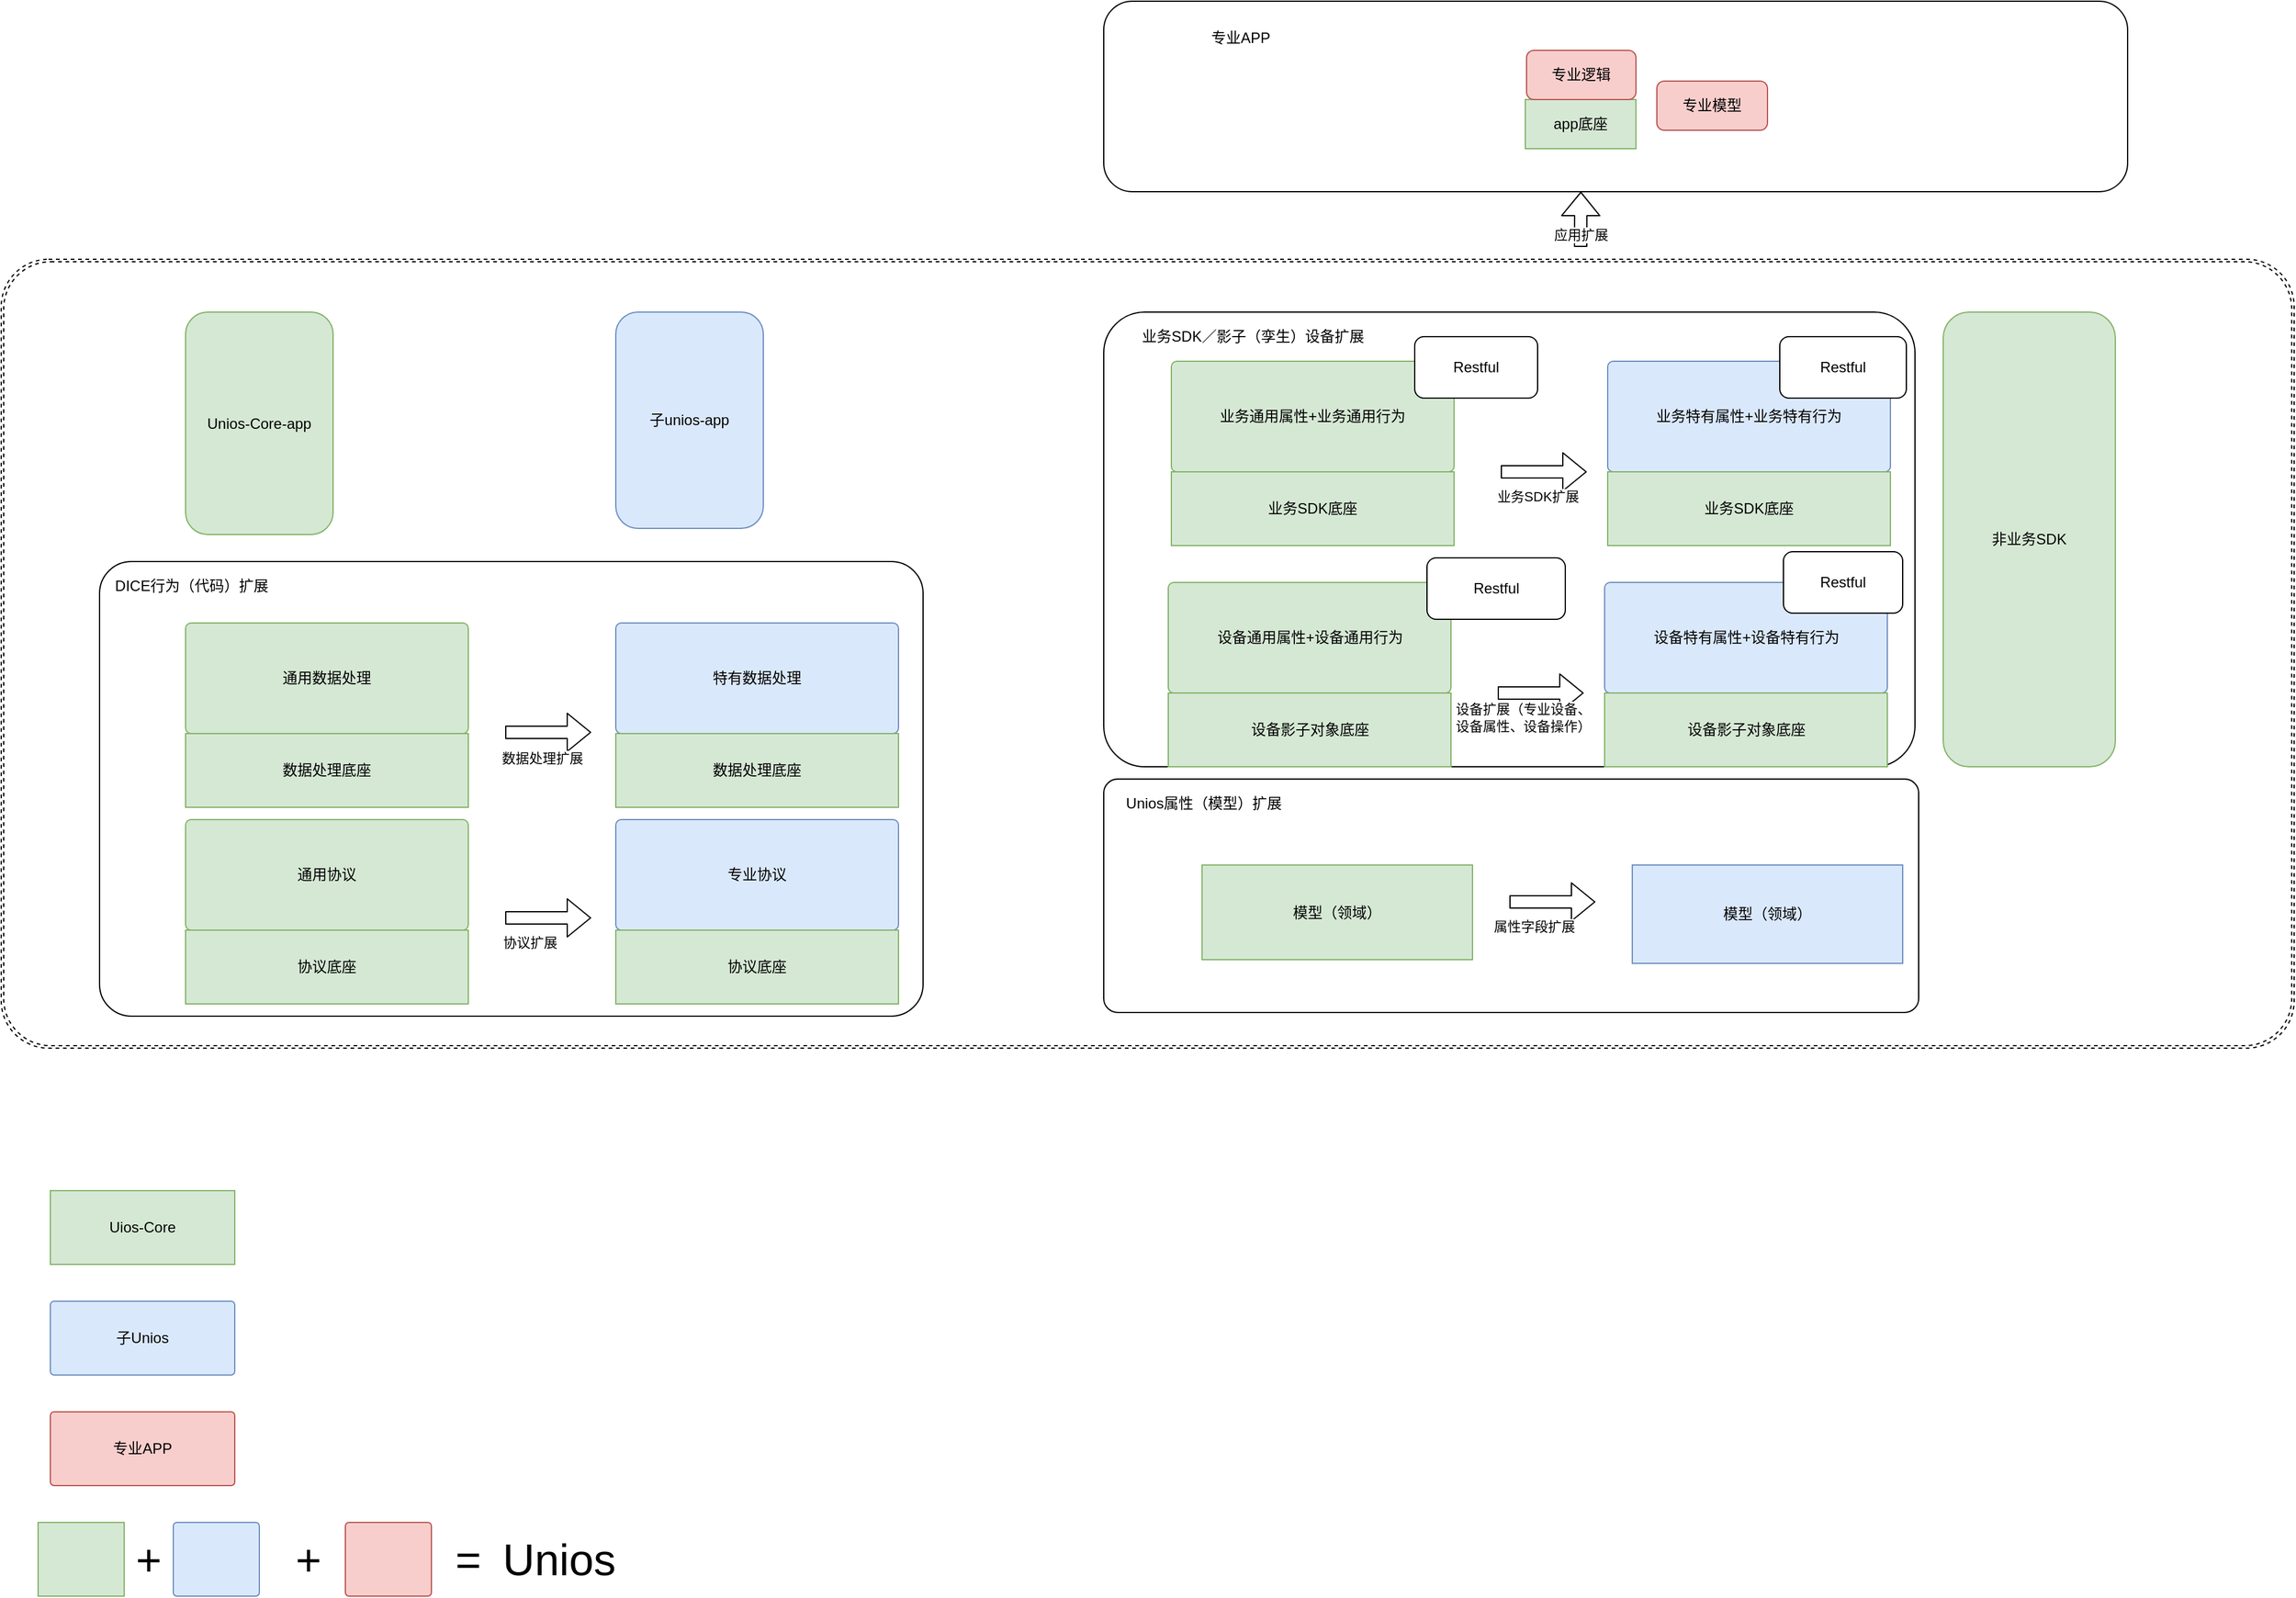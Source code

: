 <mxfile version="13.5.7" type="device" pages="3"><diagram id="PhEEJEA-2G6-cMnCDy3O" name="扩展点二级视图"><mxGraphModel dx="921" dy="1775" grid="1" gridSize="10" guides="1" tooltips="1" connect="1" arrows="1" fold="1" page="1" pageScale="1" pageWidth="827" pageHeight="1169" math="0" shadow="0"><root><mxCell id="0"/><mxCell id="1" parent="0"/><mxCell id="3VEeN3TXCHwtPfrbqW-i-7" value="" style="shape=ext;double=1;rounded=1;whiteSpace=wrap;html=1;arcSize=6;dashed=1;" vertex="1" parent="1"><mxGeometry x="110" y="-340" width="1865.5" height="642" as="geometry"/></mxCell><mxCell id="Z61GNd5gtoBHjjhybAT_-15" value="" style="rounded=1;whiteSpace=wrap;html=1;arcSize=7;" parent="1" vertex="1"><mxGeometry x="190" y="-94" width="670" height="370" as="geometry"/></mxCell><mxCell id="GQ6SVCmRq15Q8ivaFo8d-1" value="通用协议" style="rounded=1;whiteSpace=wrap;html=1;arcSize=5;fillColor=#d5e8d4;strokeColor=#82b366;" parent="1" vertex="1"><mxGeometry x="260" y="116" width="230" height="90" as="geometry"/></mxCell><mxCell id="Z61GNd5gtoBHjjhybAT_-2" value="" style="shape=flexArrow;endArrow=classic;html=1;" parent="1" edge="1"><mxGeometry width="50" height="50" relative="1" as="geometry"><mxPoint x="520" y="196" as="sourcePoint"/><mxPoint x="590" y="196" as="targetPoint"/></mxGeometry></mxCell><mxCell id="Z61GNd5gtoBHjjhybAT_-13" value="协议扩展" style="edgeLabel;html=1;align=center;verticalAlign=middle;resizable=0;points=[];" parent="Z61GNd5gtoBHjjhybAT_-2" vertex="1" connectable="0"><mxGeometry x="0.2" y="4" relative="1" as="geometry"><mxPoint x="-22" y="24" as="offset"/></mxGeometry></mxCell><mxCell id="Z61GNd5gtoBHjjhybAT_-4" value="协议底座" style="rounded=0;whiteSpace=wrap;html=1;fillColor=#d5e8d4;strokeColor=#82b366;" parent="1" vertex="1"><mxGeometry x="260" y="206" width="230" height="60" as="geometry"/></mxCell><mxCell id="Z61GNd5gtoBHjjhybAT_-6" value="专业协议" style="rounded=1;whiteSpace=wrap;html=1;arcSize=5;fillColor=#dae8fc;strokeColor=#6c8ebf;" parent="1" vertex="1"><mxGeometry x="610" y="116" width="230" height="90" as="geometry"/></mxCell><mxCell id="Z61GNd5gtoBHjjhybAT_-7" value="协议底座" style="rounded=0;whiteSpace=wrap;html=1;fillColor=#d5e8d4;strokeColor=#82b366;" parent="1" vertex="1"><mxGeometry x="610" y="206" width="230" height="60" as="geometry"/></mxCell><mxCell id="Z61GNd5gtoBHjjhybAT_-8" value="通用数据处理" style="rounded=1;whiteSpace=wrap;html=1;arcSize=5;fillColor=#d5e8d4;strokeColor=#82b366;" parent="1" vertex="1"><mxGeometry x="260" y="-44" width="230" height="90" as="geometry"/></mxCell><mxCell id="Z61GNd5gtoBHjjhybAT_-9" value="数据处理底座" style="rounded=0;whiteSpace=wrap;html=1;fillColor=#d5e8d4;strokeColor=#82b366;" parent="1" vertex="1"><mxGeometry x="260" y="46" width="230" height="60" as="geometry"/></mxCell><mxCell id="Z61GNd5gtoBHjjhybAT_-10" value="特有数据处理" style="rounded=1;whiteSpace=wrap;html=1;arcSize=5;fillColor=#dae8fc;strokeColor=#6c8ebf;" parent="1" vertex="1"><mxGeometry x="610" y="-44" width="230" height="90" as="geometry"/></mxCell><mxCell id="Z61GNd5gtoBHjjhybAT_-11" value="数据处理底座" style="rounded=0;whiteSpace=wrap;html=1;fillColor=#d5e8d4;strokeColor=#82b366;" parent="1" vertex="1"><mxGeometry x="610" y="46" width="230" height="60" as="geometry"/></mxCell><mxCell id="Z61GNd5gtoBHjjhybAT_-12" value="" style="shape=flexArrow;endArrow=classic;html=1;" parent="1" edge="1"><mxGeometry width="50" height="50" relative="1" as="geometry"><mxPoint x="520" y="45" as="sourcePoint"/><mxPoint x="590" y="45" as="targetPoint"/></mxGeometry></mxCell><mxCell id="Z61GNd5gtoBHjjhybAT_-14" value="数据处理扩展" style="edgeLabel;html=1;align=center;verticalAlign=middle;resizable=0;points=[];" parent="Z61GNd5gtoBHjjhybAT_-12" vertex="1" connectable="0"><mxGeometry x="0.086" relative="1" as="geometry"><mxPoint x="-8" y="21" as="offset"/></mxGeometry></mxCell><mxCell id="Z61GNd5gtoBHjjhybAT_-16" value="DICE行为（代码）扩展" style="text;html=1;strokeColor=none;fillColor=none;align=center;verticalAlign=middle;whiteSpace=wrap;rounded=0;" parent="1" vertex="1"><mxGeometry x="200" y="-84" width="130" height="20" as="geometry"/></mxCell><mxCell id="Z61GNd5gtoBHjjhybAT_-17" value="" style="rounded=1;whiteSpace=wrap;html=1;arcSize=6;" parent="1" vertex="1"><mxGeometry x="1007" y="83" width="663" height="190" as="geometry"/></mxCell><mxCell id="Z61GNd5gtoBHjjhybAT_-19" value="模型（领域）" style="rounded=0;whiteSpace=wrap;html=1;fillColor=#d5e8d4;strokeColor=#82b366;" parent="1" vertex="1"><mxGeometry x="1087" y="153" width="220" height="77" as="geometry"/></mxCell><mxCell id="Z61GNd5gtoBHjjhybAT_-20" value="模型（领域）" style="rounded=0;whiteSpace=wrap;html=1;fillColor=#dae8fc;strokeColor=#6c8ebf;" parent="1" vertex="1"><mxGeometry x="1437" y="153" width="220" height="80" as="geometry"/></mxCell><mxCell id="Z61GNd5gtoBHjjhybAT_-23" value="" style="shape=flexArrow;endArrow=classic;html=1;" parent="1" edge="1"><mxGeometry width="50" height="50" relative="1" as="geometry"><mxPoint x="1337" y="183" as="sourcePoint"/><mxPoint x="1407" y="183" as="targetPoint"/></mxGeometry></mxCell><mxCell id="Z61GNd5gtoBHjjhybAT_-24" value="属性字段扩展" style="edgeLabel;html=1;align=center;verticalAlign=middle;resizable=0;points=[];" parent="Z61GNd5gtoBHjjhybAT_-23" vertex="1" connectable="0"><mxGeometry x="0.2" y="4" relative="1" as="geometry"><mxPoint x="-22" y="24" as="offset"/></mxGeometry></mxCell><mxCell id="Z61GNd5gtoBHjjhybAT_-25" value="Unios属性（模型）扩展" style="text;html=1;strokeColor=none;fillColor=none;align=center;verticalAlign=middle;whiteSpace=wrap;rounded=0;" parent="1" vertex="1"><mxGeometry x="1017" y="93" width="143" height="20" as="geometry"/></mxCell><mxCell id="Z61GNd5gtoBHjjhybAT_-29" value="" style="rounded=1;whiteSpace=wrap;html=1;arcSize=9;" parent="1" vertex="1"><mxGeometry x="1007" y="-297" width="660" height="370" as="geometry"/></mxCell><mxCell id="Z61GNd5gtoBHjjhybAT_-31" value="业务SDK／影子（孪生）设备扩展" style="text;html=1;strokeColor=none;fillColor=none;align=center;verticalAlign=middle;whiteSpace=wrap;rounded=0;" parent="1" vertex="1"><mxGeometry x="1027" y="-287" width="203" height="20" as="geometry"/></mxCell><mxCell id="6fiUUjPSepoLGfJAcD25-1" value="业务通用属性+业务通用行为" style="rounded=1;whiteSpace=wrap;html=1;arcSize=5;fillColor=#d5e8d4;strokeColor=#82b366;" parent="1" vertex="1"><mxGeometry x="1062" y="-257" width="230" height="90" as="geometry"/></mxCell><mxCell id="6fiUUjPSepoLGfJAcD25-2" value="业务SDK底座" style="rounded=0;whiteSpace=wrap;html=1;fillColor=#d5e8d4;strokeColor=#82b366;" parent="1" vertex="1"><mxGeometry x="1062" y="-167" width="230" height="60" as="geometry"/></mxCell><mxCell id="6fiUUjPSepoLGfJAcD25-3" value="业务特有属性+业务特有行为" style="rounded=1;whiteSpace=wrap;html=1;arcSize=5;fillColor=#dae8fc;strokeColor=#6c8ebf;" parent="1" vertex="1"><mxGeometry x="1417" y="-257" width="230" height="90" as="geometry"/></mxCell><mxCell id="6fiUUjPSepoLGfJAcD25-4" value="业务SDK底座" style="rounded=0;whiteSpace=wrap;html=1;fillColor=#d5e8d4;strokeColor=#82b366;" parent="1" vertex="1"><mxGeometry x="1417" y="-167" width="230" height="60" as="geometry"/></mxCell><mxCell id="6fiUUjPSepoLGfJAcD25-5" value="非业务SDK" style="rounded=1;whiteSpace=wrap;html=1;fillColor=#d5e8d4;strokeColor=#82b366;" parent="1" vertex="1"><mxGeometry x="1690" y="-297" width="140" height="370" as="geometry"/></mxCell><mxCell id="6fiUUjPSepoLGfJAcD25-6" value="Unios-Core-app" style="rounded=1;whiteSpace=wrap;html=1;fillColor=#d5e8d4;strokeColor=#82b366;" parent="1" vertex="1"><mxGeometry x="260" y="-297" width="120" height="181" as="geometry"/></mxCell><mxCell id="6fiUUjPSepoLGfJAcD25-7" value="子unios-app" style="rounded=1;whiteSpace=wrap;html=1;fillColor=#dae8fc;strokeColor=#6c8ebf;" parent="1" vertex="1"><mxGeometry x="610" y="-297" width="120" height="176" as="geometry"/></mxCell><mxCell id="6fiUUjPSepoLGfJAcD25-9" value="" style="rounded=1;whiteSpace=wrap;html=1;" parent="1" vertex="1"><mxGeometry x="1007" y="-550" width="833" height="155" as="geometry"/></mxCell><mxCell id="6fiUUjPSepoLGfJAcD25-10" value="Restful" style="rounded=1;whiteSpace=wrap;html=1;" parent="1" vertex="1"><mxGeometry x="1260" y="-277" width="100" height="50" as="geometry"/></mxCell><mxCell id="6fiUUjPSepoLGfJAcD25-11" value="" style="shape=flexArrow;endArrow=classic;html=1;" parent="1" edge="1"><mxGeometry width="50" height="50" relative="1" as="geometry"><mxPoint x="1330" y="-167" as="sourcePoint"/><mxPoint x="1400" y="-167" as="targetPoint"/></mxGeometry></mxCell><mxCell id="6fiUUjPSepoLGfJAcD25-12" value="业务SDK扩展" style="edgeLabel;html=1;align=center;verticalAlign=middle;resizable=0;points=[];" parent="6fiUUjPSepoLGfJAcD25-11" vertex="1" connectable="0"><mxGeometry x="0.2" y="4" relative="1" as="geometry"><mxPoint x="-11.9" y="24" as="offset"/></mxGeometry></mxCell><mxCell id="6fiUUjPSepoLGfJAcD25-14" value="设备通用属性+设备通用行为" style="rounded=1;whiteSpace=wrap;html=1;arcSize=5;fillColor=#d5e8d4;strokeColor=#82b366;" parent="1" vertex="1"><mxGeometry x="1059.5" y="-77" width="230" height="90" as="geometry"/></mxCell><mxCell id="6fiUUjPSepoLGfJAcD25-15" value="设备影子对象底座" style="rounded=0;whiteSpace=wrap;html=1;fillColor=#d5e8d4;strokeColor=#82b366;" parent="1" vertex="1"><mxGeometry x="1059.5" y="13" width="230" height="60" as="geometry"/></mxCell><mxCell id="6fiUUjPSepoLGfJAcD25-16" value="设备特有属性+设备特有行为" style="rounded=1;whiteSpace=wrap;html=1;arcSize=5;fillColor=#dae8fc;strokeColor=#6c8ebf;" parent="1" vertex="1"><mxGeometry x="1414.5" y="-77" width="230" height="90" as="geometry"/></mxCell><mxCell id="6fiUUjPSepoLGfJAcD25-17" value="设备影子对象底座" style="rounded=0;whiteSpace=wrap;html=1;fillColor=#d5e8d4;strokeColor=#82b366;" parent="1" vertex="1"><mxGeometry x="1414.5" y="13" width="230" height="60" as="geometry"/></mxCell><mxCell id="6fiUUjPSepoLGfJAcD25-18" value="Restful" style="rounded=1;whiteSpace=wrap;html=1;" parent="1" vertex="1"><mxGeometry x="1270" y="-97" width="112.5" height="50" as="geometry"/></mxCell><mxCell id="6fiUUjPSepoLGfJAcD25-19" value="" style="shape=flexArrow;endArrow=classic;html=1;" parent="1" edge="1"><mxGeometry width="50" height="50" relative="1" as="geometry"><mxPoint x="1327.5" y="13" as="sourcePoint"/><mxPoint x="1397.5" y="13" as="targetPoint"/></mxGeometry></mxCell><mxCell id="6fiUUjPSepoLGfJAcD25-20" value="设备扩展（专业设备、&lt;br&gt;设备属性、设备操作）" style="edgeLabel;html=1;align=center;verticalAlign=middle;resizable=0;points=[];" parent="6fiUUjPSepoLGfJAcD25-19" vertex="1" connectable="0"><mxGeometry x="0.2" y="4" relative="1" as="geometry"><mxPoint x="-22" y="24" as="offset"/></mxGeometry></mxCell><mxCell id="6fiUUjPSepoLGfJAcD25-8" value="Restful" style="rounded=1;whiteSpace=wrap;html=1;" parent="1" vertex="1"><mxGeometry x="1560" y="-102" width="97" height="50" as="geometry"/></mxCell><mxCell id="6fiUUjPSepoLGfJAcD25-21" value="Restful" style="rounded=1;whiteSpace=wrap;html=1;" parent="1" vertex="1"><mxGeometry x="1557" y="-277" width="103" height="50" as="geometry"/></mxCell><mxCell id="6fiUUjPSepoLGfJAcD25-22" value="专业APP" style="text;html=1;strokeColor=none;fillColor=none;align=center;verticalAlign=middle;whiteSpace=wrap;rounded=0;" parent="1" vertex="1"><mxGeometry x="1047" y="-530" width="143" height="20" as="geometry"/></mxCell><mxCell id="6fiUUjPSepoLGfJAcD25-23" value="app底座" style="rounded=0;whiteSpace=wrap;html=1;fillColor=#d5e8d4;strokeColor=#82b366;" parent="1" vertex="1"><mxGeometry x="1350" y="-470" width="90" height="40" as="geometry"/></mxCell><mxCell id="6fiUUjPSepoLGfJAcD25-24" value="专业逻辑" style="rounded=1;whiteSpace=wrap;html=1;fillColor=#f8cecc;strokeColor=#b85450;" parent="1" vertex="1"><mxGeometry x="1351" y="-510" width="89" height="40" as="geometry"/></mxCell><mxCell id="6fiUUjPSepoLGfJAcD25-25" value="专业模型" style="rounded=1;whiteSpace=wrap;html=1;fillColor=#f8cecc;strokeColor=#b85450;" parent="1" vertex="1"><mxGeometry x="1457" y="-485" width="90" height="40" as="geometry"/></mxCell><mxCell id="3VEeN3TXCHwtPfrbqW-i-1" value="应用扩展" style="shape=flexArrow;endArrow=classic;html=1;" edge="1" parent="1"><mxGeometry x="-0.555" width="50" height="50" relative="1" as="geometry"><mxPoint x="1395" y="-350" as="sourcePoint"/><mxPoint x="1395.16" y="-395" as="targetPoint"/><mxPoint as="offset"/></mxGeometry></mxCell><mxCell id="3VEeN3TXCHwtPfrbqW-i-14" value="Uios-Core" style="rounded=0;whiteSpace=wrap;html=1;fillColor=#d5e8d4;strokeColor=#82b366;" vertex="1" parent="1"><mxGeometry x="150" y="418" width="150" height="60" as="geometry"/></mxCell><mxCell id="3VEeN3TXCHwtPfrbqW-i-15" value="子Unios" style="rounded=1;whiteSpace=wrap;html=1;arcSize=5;fillColor=#dae8fc;strokeColor=#6c8ebf;" vertex="1" parent="1"><mxGeometry x="150" y="508" width="150" height="60" as="geometry"/></mxCell><mxCell id="3VEeN3TXCHwtPfrbqW-i-16" value="" style="rounded=0;whiteSpace=wrap;html=1;fillColor=#d5e8d4;strokeColor=#82b366;" vertex="1" parent="1"><mxGeometry x="140" y="688" width="70" height="60" as="geometry"/></mxCell><mxCell id="3VEeN3TXCHwtPfrbqW-i-17" value="" style="rounded=1;whiteSpace=wrap;html=1;arcSize=5;fillColor=#dae8fc;strokeColor=#6c8ebf;" vertex="1" parent="1"><mxGeometry x="250" y="688" width="70" height="60" as="geometry"/></mxCell><mxCell id="3VEeN3TXCHwtPfrbqW-i-18" value="+" style="text;html=1;strokeColor=none;fillColor=none;align=center;verticalAlign=middle;whiteSpace=wrap;rounded=0;fontSize=36;" vertex="1" parent="1"><mxGeometry x="210" y="708" width="40" height="20" as="geometry"/></mxCell><mxCell id="3VEeN3TXCHwtPfrbqW-i-20" value="=" style="text;html=1;strokeColor=none;fillColor=none;align=center;verticalAlign=middle;whiteSpace=wrap;rounded=0;fontSize=36;" vertex="1" parent="1"><mxGeometry x="470" y="708" width="40" height="20" as="geometry"/></mxCell><mxCell id="3VEeN3TXCHwtPfrbqW-i-21" value="Unios" style="text;html=1;strokeColor=none;fillColor=none;align=center;verticalAlign=middle;whiteSpace=wrap;rounded=0;fontSize=36;" vertex="1" parent="1"><mxGeometry x="544" y="708" width="40" height="20" as="geometry"/></mxCell><mxCell id="3VEeN3TXCHwtPfrbqW-i-22" value="" style="rounded=1;whiteSpace=wrap;html=1;arcSize=5;fillColor=#f8cecc;strokeColor=#b85450;" vertex="1" parent="1"><mxGeometry x="390" y="688" width="70" height="60" as="geometry"/></mxCell><mxCell id="3VEeN3TXCHwtPfrbqW-i-23" value="+" style="text;html=1;strokeColor=none;fillColor=none;align=center;verticalAlign=middle;whiteSpace=wrap;rounded=0;fontSize=36;" vertex="1" parent="1"><mxGeometry x="340" y="708" width="40" height="20" as="geometry"/></mxCell><mxCell id="3VEeN3TXCHwtPfrbqW-i-24" value="专业APP" style="rounded=1;whiteSpace=wrap;html=1;arcSize=5;fillColor=#f8cecc;strokeColor=#b85450;" vertex="1" parent="1"><mxGeometry x="150" y="598" width="150" height="60" as="geometry"/></mxCell></root></mxGraphModel></diagram><diagram id="speNiIK-aSKCP6Gizzll" name="模型属性分类"><mxGraphModel dx="1566" dy="2199" grid="1" gridSize="10" guides="1" tooltips="1" connect="1" arrows="1" fold="1" page="1" pageScale="1" pageWidth="827" pageHeight="1169" math="0" shadow="0"><root><mxCell id="PPTSLxGp0G9vBeqHAL1R-0"/><mxCell id="PPTSLxGp0G9vBeqHAL1R-1" parent="PPTSLxGp0G9vBeqHAL1R-0"/><mxCell id="IDzO5ocIxfasAWmzxHIn-0" value="" style="shape=ext;double=1;rounded=1;whiteSpace=wrap;html=1;arcSize=6;dashed=1;" vertex="1" parent="PPTSLxGp0G9vBeqHAL1R-1"><mxGeometry x="110" y="-340" width="1865.5" height="642" as="geometry"/></mxCell><mxCell id="IDzO5ocIxfasAWmzxHIn-1" value="" style="rounded=1;whiteSpace=wrap;html=1;arcSize=7;" vertex="1" parent="PPTSLxGp0G9vBeqHAL1R-1"><mxGeometry x="180" y="-107" width="670" height="370" as="geometry"/></mxCell><mxCell id="IDzO5ocIxfasAWmzxHIn-2" value="通用协议" style="rounded=1;whiteSpace=wrap;html=1;arcSize=5;fillColor=#d5e8d4;strokeColor=#82b366;" vertex="1" parent="PPTSLxGp0G9vBeqHAL1R-1"><mxGeometry x="260" y="116" width="230" height="90" as="geometry"/></mxCell><mxCell id="IDzO5ocIxfasAWmzxHIn-3" value="" style="shape=flexArrow;endArrow=classic;html=1;" edge="1" parent="PPTSLxGp0G9vBeqHAL1R-1"><mxGeometry width="50" height="50" relative="1" as="geometry"><mxPoint x="520" y="196" as="sourcePoint"/><mxPoint x="590" y="196" as="targetPoint"/></mxGeometry></mxCell><mxCell id="IDzO5ocIxfasAWmzxHIn-4" value="协议扩展" style="edgeLabel;html=1;align=center;verticalAlign=middle;resizable=0;points=[];" vertex="1" connectable="0" parent="IDzO5ocIxfasAWmzxHIn-3"><mxGeometry x="0.2" y="4" relative="1" as="geometry"><mxPoint x="-22" y="24" as="offset"/></mxGeometry></mxCell><mxCell id="IDzO5ocIxfasAWmzxHIn-5" value="协议底座" style="rounded=0;whiteSpace=wrap;html=1;fillColor=#d5e8d4;strokeColor=#82b366;" vertex="1" parent="PPTSLxGp0G9vBeqHAL1R-1"><mxGeometry x="260" y="206" width="230" height="60" as="geometry"/></mxCell><mxCell id="IDzO5ocIxfasAWmzxHIn-6" value="专业协议" style="rounded=1;whiteSpace=wrap;html=1;arcSize=5;fillColor=#dae8fc;strokeColor=#6c8ebf;" vertex="1" parent="PPTSLxGp0G9vBeqHAL1R-1"><mxGeometry x="610" y="116" width="230" height="90" as="geometry"/></mxCell><mxCell id="IDzO5ocIxfasAWmzxHIn-7" value="协议底座" style="rounded=0;whiteSpace=wrap;html=1;fillColor=#d5e8d4;strokeColor=#82b366;" vertex="1" parent="PPTSLxGp0G9vBeqHAL1R-1"><mxGeometry x="610" y="206" width="230" height="60" as="geometry"/></mxCell><mxCell id="IDzO5ocIxfasAWmzxHIn-8" value="通用数据处理" style="rounded=1;whiteSpace=wrap;html=1;arcSize=5;fillColor=#d5e8d4;strokeColor=#82b366;" vertex="1" parent="PPTSLxGp0G9vBeqHAL1R-1"><mxGeometry x="260" y="-44" width="230" height="90" as="geometry"/></mxCell><mxCell id="IDzO5ocIxfasAWmzxHIn-9" value="数据处理底座" style="rounded=0;whiteSpace=wrap;html=1;fillColor=#d5e8d4;strokeColor=#82b366;" vertex="1" parent="PPTSLxGp0G9vBeqHAL1R-1"><mxGeometry x="260" y="46" width="230" height="60" as="geometry"/></mxCell><mxCell id="IDzO5ocIxfasAWmzxHIn-10" value="特有数据处理" style="rounded=1;whiteSpace=wrap;html=1;arcSize=5;fillColor=#dae8fc;strokeColor=#6c8ebf;" vertex="1" parent="PPTSLxGp0G9vBeqHAL1R-1"><mxGeometry x="610" y="-44" width="230" height="90" as="geometry"/></mxCell><mxCell id="IDzO5ocIxfasAWmzxHIn-11" value="数据处理底座" style="rounded=0;whiteSpace=wrap;html=1;fillColor=#d5e8d4;strokeColor=#82b366;" vertex="1" parent="PPTSLxGp0G9vBeqHAL1R-1"><mxGeometry x="610" y="46" width="230" height="60" as="geometry"/></mxCell><mxCell id="IDzO5ocIxfasAWmzxHIn-12" value="" style="shape=flexArrow;endArrow=classic;html=1;" edge="1" parent="PPTSLxGp0G9vBeqHAL1R-1"><mxGeometry width="50" height="50" relative="1" as="geometry"><mxPoint x="520" y="45" as="sourcePoint"/><mxPoint x="590" y="45" as="targetPoint"/></mxGeometry></mxCell><mxCell id="IDzO5ocIxfasAWmzxHIn-13" value="数据处理扩展" style="edgeLabel;html=1;align=center;verticalAlign=middle;resizable=0;points=[];" vertex="1" connectable="0" parent="IDzO5ocIxfasAWmzxHIn-12"><mxGeometry x="0.086" relative="1" as="geometry"><mxPoint x="-8" y="21" as="offset"/></mxGeometry></mxCell><mxCell id="IDzO5ocIxfasAWmzxHIn-14" value="DICE行为（代码）扩展" style="text;html=1;strokeColor=none;fillColor=none;align=center;verticalAlign=middle;whiteSpace=wrap;rounded=0;" vertex="1" parent="PPTSLxGp0G9vBeqHAL1R-1"><mxGeometry x="200" y="-84" width="130" height="20" as="geometry"/></mxCell><mxCell id="IDzO5ocIxfasAWmzxHIn-15" value="" style="rounded=1;whiteSpace=wrap;html=1;arcSize=6;" vertex="1" parent="PPTSLxGp0G9vBeqHAL1R-1"><mxGeometry x="1007" y="83" width="663" height="190" as="geometry"/></mxCell><mxCell id="IDzO5ocIxfasAWmzxHIn-16" value="模型（领域）" style="rounded=0;whiteSpace=wrap;html=1;fillColor=#d5e8d4;strokeColor=#82b366;" vertex="1" parent="PPTSLxGp0G9vBeqHAL1R-1"><mxGeometry x="1087" y="153" width="220" height="77" as="geometry"/></mxCell><mxCell id="IDzO5ocIxfasAWmzxHIn-17" value="模型（领域）" style="rounded=0;whiteSpace=wrap;html=1;fillColor=#dae8fc;strokeColor=#6c8ebf;" vertex="1" parent="PPTSLxGp0G9vBeqHAL1R-1"><mxGeometry x="1437" y="153" width="220" height="80" as="geometry"/></mxCell><mxCell id="IDzO5ocIxfasAWmzxHIn-18" value="" style="shape=flexArrow;endArrow=classic;html=1;" edge="1" parent="PPTSLxGp0G9vBeqHAL1R-1"><mxGeometry width="50" height="50" relative="1" as="geometry"><mxPoint x="1337" y="183" as="sourcePoint"/><mxPoint x="1407" y="183" as="targetPoint"/></mxGeometry></mxCell><mxCell id="IDzO5ocIxfasAWmzxHIn-19" value="属性字段扩展" style="edgeLabel;html=1;align=center;verticalAlign=middle;resizable=0;points=[];" vertex="1" connectable="0" parent="IDzO5ocIxfasAWmzxHIn-18"><mxGeometry x="0.2" y="4" relative="1" as="geometry"><mxPoint x="-22" y="24" as="offset"/></mxGeometry></mxCell><mxCell id="IDzO5ocIxfasAWmzxHIn-20" value="Unios属性（模型）扩展" style="text;html=1;strokeColor=none;fillColor=none;align=center;verticalAlign=middle;whiteSpace=wrap;rounded=0;" vertex="1" parent="PPTSLxGp0G9vBeqHAL1R-1"><mxGeometry x="1017" y="93" width="143" height="20" as="geometry"/></mxCell><mxCell id="IDzO5ocIxfasAWmzxHIn-21" value="" style="rounded=1;whiteSpace=wrap;html=1;arcSize=9;" vertex="1" parent="PPTSLxGp0G9vBeqHAL1R-1"><mxGeometry x="1007" y="-297" width="660" height="370" as="geometry"/></mxCell><mxCell id="IDzO5ocIxfasAWmzxHIn-22" value="业务SDK／影子（孪生）设备扩展" style="text;html=1;strokeColor=none;fillColor=none;align=center;verticalAlign=middle;whiteSpace=wrap;rounded=0;" vertex="1" parent="PPTSLxGp0G9vBeqHAL1R-1"><mxGeometry x="1027" y="-287" width="203" height="20" as="geometry"/></mxCell><mxCell id="IDzO5ocIxfasAWmzxHIn-23" value="业务通用属性+业务通用行为" style="rounded=1;whiteSpace=wrap;html=1;arcSize=5;fillColor=#d5e8d4;strokeColor=#82b366;" vertex="1" parent="PPTSLxGp0G9vBeqHAL1R-1"><mxGeometry x="1062" y="-257" width="230" height="90" as="geometry"/></mxCell><mxCell id="IDzO5ocIxfasAWmzxHIn-24" value="业务SDK底座" style="rounded=0;whiteSpace=wrap;html=1;fillColor=#d5e8d4;strokeColor=#82b366;" vertex="1" parent="PPTSLxGp0G9vBeqHAL1R-1"><mxGeometry x="1062" y="-167" width="230" height="60" as="geometry"/></mxCell><mxCell id="IDzO5ocIxfasAWmzxHIn-25" value="业务特有属性+业务特有行为" style="rounded=1;whiteSpace=wrap;html=1;arcSize=5;fillColor=#dae8fc;strokeColor=#6c8ebf;" vertex="1" parent="PPTSLxGp0G9vBeqHAL1R-1"><mxGeometry x="1417" y="-257" width="230" height="90" as="geometry"/></mxCell><mxCell id="IDzO5ocIxfasAWmzxHIn-26" value="业务SDK底座" style="rounded=0;whiteSpace=wrap;html=1;fillColor=#d5e8d4;strokeColor=#82b366;" vertex="1" parent="PPTSLxGp0G9vBeqHAL1R-1"><mxGeometry x="1417" y="-167" width="230" height="60" as="geometry"/></mxCell><mxCell id="IDzO5ocIxfasAWmzxHIn-27" value="非业务SDK" style="rounded=1;whiteSpace=wrap;html=1;fillColor=#d5e8d4;strokeColor=#82b366;" vertex="1" parent="PPTSLxGp0G9vBeqHAL1R-1"><mxGeometry x="1690" y="-297" width="140" height="370" as="geometry"/></mxCell><mxCell id="IDzO5ocIxfasAWmzxHIn-28" value="Unios-Core-app" style="rounded=1;whiteSpace=wrap;html=1;fillColor=#d5e8d4;strokeColor=#82b366;" vertex="1" parent="PPTSLxGp0G9vBeqHAL1R-1"><mxGeometry x="260" y="-297" width="120" height="181" as="geometry"/></mxCell><mxCell id="IDzO5ocIxfasAWmzxHIn-29" value="子unios-app" style="rounded=1;whiteSpace=wrap;html=1;fillColor=#dae8fc;strokeColor=#6c8ebf;" vertex="1" parent="PPTSLxGp0G9vBeqHAL1R-1"><mxGeometry x="610" y="-297" width="120" height="176" as="geometry"/></mxCell><mxCell id="IDzO5ocIxfasAWmzxHIn-30" value="" style="rounded=1;whiteSpace=wrap;html=1;" vertex="1" parent="PPTSLxGp0G9vBeqHAL1R-1"><mxGeometry x="1007" y="-550" width="833" height="155" as="geometry"/></mxCell><mxCell id="IDzO5ocIxfasAWmzxHIn-31" value="Restful" style="rounded=1;whiteSpace=wrap;html=1;" vertex="1" parent="PPTSLxGp0G9vBeqHAL1R-1"><mxGeometry x="1260" y="-277" width="100" height="50" as="geometry"/></mxCell><mxCell id="IDzO5ocIxfasAWmzxHIn-32" value="" style="shape=flexArrow;endArrow=classic;html=1;" edge="1" parent="PPTSLxGp0G9vBeqHAL1R-1"><mxGeometry width="50" height="50" relative="1" as="geometry"><mxPoint x="1330" y="-167" as="sourcePoint"/><mxPoint x="1400" y="-167" as="targetPoint"/></mxGeometry></mxCell><mxCell id="IDzO5ocIxfasAWmzxHIn-33" value="业务SDK扩展" style="edgeLabel;html=1;align=center;verticalAlign=middle;resizable=0;points=[];" vertex="1" connectable="0" parent="IDzO5ocIxfasAWmzxHIn-32"><mxGeometry x="0.2" y="4" relative="1" as="geometry"><mxPoint x="-11.9" y="24" as="offset"/></mxGeometry></mxCell><mxCell id="IDzO5ocIxfasAWmzxHIn-34" value="设备通用属性+设备通用行为" style="rounded=1;whiteSpace=wrap;html=1;arcSize=5;fillColor=#d5e8d4;strokeColor=#82b366;" vertex="1" parent="PPTSLxGp0G9vBeqHAL1R-1"><mxGeometry x="1059.5" y="-77" width="230" height="90" as="geometry"/></mxCell><mxCell id="IDzO5ocIxfasAWmzxHIn-35" value="设备影子对象底座" style="rounded=0;whiteSpace=wrap;html=1;fillColor=#d5e8d4;strokeColor=#82b366;" vertex="1" parent="PPTSLxGp0G9vBeqHAL1R-1"><mxGeometry x="1059.5" y="13" width="230" height="60" as="geometry"/></mxCell><mxCell id="IDzO5ocIxfasAWmzxHIn-36" value="设备特有属性+设备特有行为" style="rounded=1;whiteSpace=wrap;html=1;arcSize=5;fillColor=#dae8fc;strokeColor=#6c8ebf;" vertex="1" parent="PPTSLxGp0G9vBeqHAL1R-1"><mxGeometry x="1414.5" y="-77" width="230" height="90" as="geometry"/></mxCell><mxCell id="IDzO5ocIxfasAWmzxHIn-37" value="设备影子对象底座" style="rounded=0;whiteSpace=wrap;html=1;fillColor=#d5e8d4;strokeColor=#82b366;" vertex="1" parent="PPTSLxGp0G9vBeqHAL1R-1"><mxGeometry x="1414.5" y="13" width="230" height="60" as="geometry"/></mxCell><mxCell id="IDzO5ocIxfasAWmzxHIn-38" value="Restful" style="rounded=1;whiteSpace=wrap;html=1;" vertex="1" parent="PPTSLxGp0G9vBeqHAL1R-1"><mxGeometry x="1270" y="-97" width="112.5" height="50" as="geometry"/></mxCell><mxCell id="IDzO5ocIxfasAWmzxHIn-39" value="" style="shape=flexArrow;endArrow=classic;html=1;" edge="1" parent="PPTSLxGp0G9vBeqHAL1R-1"><mxGeometry width="50" height="50" relative="1" as="geometry"><mxPoint x="1327.5" y="13" as="sourcePoint"/><mxPoint x="1397.5" y="13" as="targetPoint"/></mxGeometry></mxCell><mxCell id="IDzO5ocIxfasAWmzxHIn-40" value="设备扩展（专业设备、&lt;br&gt;设备属性、设备操作）" style="edgeLabel;html=1;align=center;verticalAlign=middle;resizable=0;points=[];" vertex="1" connectable="0" parent="IDzO5ocIxfasAWmzxHIn-39"><mxGeometry x="0.2" y="4" relative="1" as="geometry"><mxPoint x="-22" y="24" as="offset"/></mxGeometry></mxCell><mxCell id="IDzO5ocIxfasAWmzxHIn-41" value="Restful" style="rounded=1;whiteSpace=wrap;html=1;" vertex="1" parent="PPTSLxGp0G9vBeqHAL1R-1"><mxGeometry x="1560" y="-102" width="97" height="50" as="geometry"/></mxCell><mxCell id="IDzO5ocIxfasAWmzxHIn-42" value="Restful" style="rounded=1;whiteSpace=wrap;html=1;" vertex="1" parent="PPTSLxGp0G9vBeqHAL1R-1"><mxGeometry x="1557" y="-277" width="103" height="50" as="geometry"/></mxCell><mxCell id="IDzO5ocIxfasAWmzxHIn-43" value="专业APP" style="text;html=1;strokeColor=none;fillColor=none;align=center;verticalAlign=middle;whiteSpace=wrap;rounded=0;" vertex="1" parent="PPTSLxGp0G9vBeqHAL1R-1"><mxGeometry x="1047" y="-530" width="143" height="20" as="geometry"/></mxCell><mxCell id="IDzO5ocIxfasAWmzxHIn-44" value="app底座" style="rounded=0;whiteSpace=wrap;html=1;fillColor=#d5e8d4;strokeColor=#82b366;" vertex="1" parent="PPTSLxGp0G9vBeqHAL1R-1"><mxGeometry x="1350" y="-470" width="90" height="40" as="geometry"/></mxCell><mxCell id="IDzO5ocIxfasAWmzxHIn-45" value="专业逻辑" style="rounded=1;whiteSpace=wrap;html=1;fillColor=#f8cecc;strokeColor=#b85450;" vertex="1" parent="PPTSLxGp0G9vBeqHAL1R-1"><mxGeometry x="1351" y="-510" width="89" height="40" as="geometry"/></mxCell><mxCell id="IDzO5ocIxfasAWmzxHIn-46" value="专业模型" style="rounded=1;whiteSpace=wrap;html=1;fillColor=#f8cecc;strokeColor=#b85450;" vertex="1" parent="PPTSLxGp0G9vBeqHAL1R-1"><mxGeometry x="1457" y="-485" width="90" height="40" as="geometry"/></mxCell><mxCell id="IDzO5ocIxfasAWmzxHIn-47" value="应用扩展" style="shape=flexArrow;endArrow=classic;html=1;" edge="1" parent="PPTSLxGp0G9vBeqHAL1R-1"><mxGeometry x="-0.555" width="50" height="50" relative="1" as="geometry"><mxPoint x="1395" y="-350" as="sourcePoint"/><mxPoint x="1395.16" y="-395" as="targetPoint"/><mxPoint as="offset"/></mxGeometry></mxCell><mxCell id="IDzO5ocIxfasAWmzxHIn-48" value="Uios-Core" style="rounded=0;whiteSpace=wrap;html=1;fillColor=#d5e8d4;strokeColor=#82b366;" vertex="1" parent="PPTSLxGp0G9vBeqHAL1R-1"><mxGeometry x="150" y="418" width="150" height="60" as="geometry"/></mxCell><mxCell id="IDzO5ocIxfasAWmzxHIn-49" value="子Unios" style="rounded=1;whiteSpace=wrap;html=1;arcSize=5;fillColor=#dae8fc;strokeColor=#6c8ebf;" vertex="1" parent="PPTSLxGp0G9vBeqHAL1R-1"><mxGeometry x="150" y="508" width="150" height="60" as="geometry"/></mxCell><mxCell id="IDzO5ocIxfasAWmzxHIn-50" value="" style="rounded=0;whiteSpace=wrap;html=1;fillColor=#d5e8d4;strokeColor=#82b366;" vertex="1" parent="PPTSLxGp0G9vBeqHAL1R-1"><mxGeometry x="140" y="688" width="70" height="60" as="geometry"/></mxCell><mxCell id="IDzO5ocIxfasAWmzxHIn-51" value="" style="rounded=1;whiteSpace=wrap;html=1;arcSize=5;fillColor=#dae8fc;strokeColor=#6c8ebf;" vertex="1" parent="PPTSLxGp0G9vBeqHAL1R-1"><mxGeometry x="250" y="688" width="70" height="60" as="geometry"/></mxCell><mxCell id="IDzO5ocIxfasAWmzxHIn-52" value="+" style="text;html=1;strokeColor=none;fillColor=none;align=center;verticalAlign=middle;whiteSpace=wrap;rounded=0;fontSize=36;" vertex="1" parent="PPTSLxGp0G9vBeqHAL1R-1"><mxGeometry x="210" y="708" width="40" height="20" as="geometry"/></mxCell><mxCell id="IDzO5ocIxfasAWmzxHIn-53" value="=" style="text;html=1;strokeColor=none;fillColor=none;align=center;verticalAlign=middle;whiteSpace=wrap;rounded=0;fontSize=36;" vertex="1" parent="PPTSLxGp0G9vBeqHAL1R-1"><mxGeometry x="470" y="708" width="40" height="20" as="geometry"/></mxCell><mxCell id="IDzO5ocIxfasAWmzxHIn-54" value="Unios" style="text;html=1;strokeColor=none;fillColor=none;align=center;verticalAlign=middle;whiteSpace=wrap;rounded=0;fontSize=36;" vertex="1" parent="PPTSLxGp0G9vBeqHAL1R-1"><mxGeometry x="544" y="708" width="40" height="20" as="geometry"/></mxCell><mxCell id="IDzO5ocIxfasAWmzxHIn-55" value="" style="rounded=1;whiteSpace=wrap;html=1;arcSize=5;fillColor=#f8cecc;strokeColor=#b85450;" vertex="1" parent="PPTSLxGp0G9vBeqHAL1R-1"><mxGeometry x="390" y="688" width="70" height="60" as="geometry"/></mxCell><mxCell id="IDzO5ocIxfasAWmzxHIn-56" value="+" style="text;html=1;strokeColor=none;fillColor=none;align=center;verticalAlign=middle;whiteSpace=wrap;rounded=0;fontSize=36;" vertex="1" parent="PPTSLxGp0G9vBeqHAL1R-1"><mxGeometry x="340" y="708" width="40" height="20" as="geometry"/></mxCell><mxCell id="IDzO5ocIxfasAWmzxHIn-57" value="专业APP" style="rounded=1;whiteSpace=wrap;html=1;arcSize=5;fillColor=#f8cecc;strokeColor=#b85450;" vertex="1" parent="PPTSLxGp0G9vBeqHAL1R-1"><mxGeometry x="150" y="598" width="150" height="60" as="geometry"/></mxCell><mxCell id="IDzO5ocIxfasAWmzxHIn-58" value="" style="shape=cylinder2;whiteSpace=wrap;html=1;boundedLbl=1;backgroundOutline=1;size=15;dashed=1;fontSize=36;" vertex="1" parent="PPTSLxGp0G9vBeqHAL1R-1"><mxGeometry x="1300" y="230" width="130" height="178" as="geometry"/></mxCell><mxCell id="IDzO5ocIxfasAWmzxHIn-59" value="固有属性" style="text;html=1;strokeColor=none;fillColor=none;align=center;verticalAlign=middle;whiteSpace=wrap;rounded=0;dashed=1;fontSize=24;" vertex="1" parent="PPTSLxGp0G9vBeqHAL1R-1"><mxGeometry x="1251.25" y="282" width="227.5" height="20" as="geometry"/></mxCell><mxCell id="IDzO5ocIxfasAWmzxHIn-60" value="管理属性" style="text;html=1;strokeColor=none;fillColor=none;align=center;verticalAlign=middle;whiteSpace=wrap;rounded=0;dashed=1;fontSize=24;" vertex="1" parent="PPTSLxGp0G9vBeqHAL1R-1"><mxGeometry x="1251.25" y="320" width="227.5" height="20" as="geometry"/></mxCell><mxCell id="IDzO5ocIxfasAWmzxHIn-61" value="状态属性" style="text;html=1;strokeColor=none;fillColor=none;align=center;verticalAlign=middle;whiteSpace=wrap;rounded=0;dashed=1;fontSize=24;" vertex="1" parent="PPTSLxGp0G9vBeqHAL1R-1"><mxGeometry x="1251.25" y="360" width="227.5" height="20" as="geometry"/></mxCell><mxCell id="IDzO5ocIxfasAWmzxHIn-64" value="" style="endArrow=classic;html=1;fontSize=24;" edge="1" parent="PPTSLxGp0G9vBeqHAL1R-1"><mxGeometry width="50" height="50" relative="1" as="geometry"><mxPoint x="850" y="20" as="sourcePoint"/><mxPoint x="1308" y="370" as="targetPoint"/><Array as="points"><mxPoint x="940" y="270"/><mxPoint x="1120" y="350"/></Array></mxGeometry></mxCell><mxCell id="IDzO5ocIxfasAWmzxHIn-65" value="" style="endArrow=classic;html=1;fontSize=24;exitX=0;exitY=0.75;exitDx=0;exitDy=0;entryX=0.25;entryY=0;entryDx=0;entryDy=0;" edge="1" parent="PPTSLxGp0G9vBeqHAL1R-1" source="IDzO5ocIxfasAWmzxHIn-23" target="IDzO5ocIxfasAWmzxHIn-60"><mxGeometry width="50" height="50" relative="1" as="geometry"><mxPoint x="1160" y="190" as="sourcePoint"/><mxPoint x="1210" y="140" as="targetPoint"/><Array as="points"><mxPoint x="950" y="-50"/><mxPoint x="1000" y="130"/><mxPoint x="1110" y="290"/></Array></mxGeometry></mxCell><mxCell id="IDzO5ocIxfasAWmzxHIn-66" value="" style="endArrow=classic;html=1;fontSize=24;exitX=0;exitY=0.5;exitDx=0;exitDy=0;entryX=0.25;entryY=0;entryDx=0;entryDy=0;" edge="1" parent="PPTSLxGp0G9vBeqHAL1R-1" source="IDzO5ocIxfasAWmzxHIn-34" target="IDzO5ocIxfasAWmzxHIn-59"><mxGeometry width="50" height="50" relative="1" as="geometry"><mxPoint x="1160" y="190" as="sourcePoint"/><mxPoint x="1210" y="140" as="targetPoint"/><Array as="points"><mxPoint x="1040" y="140"/><mxPoint x="1150" y="260"/></Array></mxGeometry></mxCell><mxCell id="IDzO5ocIxfasAWmzxHIn-68" value="DI" style="text;html=1;strokeColor=none;fillColor=none;align=center;verticalAlign=middle;whiteSpace=wrap;rounded=0;dashed=1;fontSize=24;" vertex="1" parent="PPTSLxGp0G9vBeqHAL1R-1"><mxGeometry x="1342.5" y="418" width="40" height="20" as="geometry"/></mxCell></root></mxGraphModel></diagram><diagram name="函数分类" id="KPt33aJkDRhyndIhjsAJ"><mxGraphModel dx="1305" dy="2027" grid="1" gridSize="10" guides="1" tooltips="1" connect="1" arrows="1" fold="1" page="1" pageScale="1" pageWidth="827" pageHeight="1169" math="0" shadow="0"><root><mxCell id="UL_5vjDmvqGEhHBr1ZVI-0"/><mxCell id="UL_5vjDmvqGEhHBr1ZVI-1" parent="UL_5vjDmvqGEhHBr1ZVI-0"/><mxCell id="UL_5vjDmvqGEhHBr1ZVI-2" value="" style="shape=ext;double=1;rounded=1;whiteSpace=wrap;html=1;arcSize=6;dashed=1;" vertex="1" parent="UL_5vjDmvqGEhHBr1ZVI-1"><mxGeometry x="110" y="-340" width="1865.5" height="642" as="geometry"/></mxCell><mxCell id="UL_5vjDmvqGEhHBr1ZVI-3" value="" style="rounded=1;whiteSpace=wrap;html=1;arcSize=7;" vertex="1" parent="UL_5vjDmvqGEhHBr1ZVI-1"><mxGeometry x="180" y="-107" width="670" height="370" as="geometry"/></mxCell><mxCell id="UL_5vjDmvqGEhHBr1ZVI-4" value="通用协议" style="rounded=1;whiteSpace=wrap;html=1;arcSize=5;fillColor=#d5e8d4;strokeColor=#82b366;" vertex="1" parent="UL_5vjDmvqGEhHBr1ZVI-1"><mxGeometry x="260" y="116" width="230" height="90" as="geometry"/></mxCell><mxCell id="UL_5vjDmvqGEhHBr1ZVI-5" value="" style="shape=flexArrow;endArrow=classic;html=1;" edge="1" parent="UL_5vjDmvqGEhHBr1ZVI-1"><mxGeometry width="50" height="50" relative="1" as="geometry"><mxPoint x="520" y="196" as="sourcePoint"/><mxPoint x="590" y="196" as="targetPoint"/></mxGeometry></mxCell><mxCell id="UL_5vjDmvqGEhHBr1ZVI-6" value="协议扩展" style="edgeLabel;html=1;align=center;verticalAlign=middle;resizable=0;points=[];" vertex="1" connectable="0" parent="UL_5vjDmvqGEhHBr1ZVI-5"><mxGeometry x="0.2" y="4" relative="1" as="geometry"><mxPoint x="-22" y="24" as="offset"/></mxGeometry></mxCell><mxCell id="UL_5vjDmvqGEhHBr1ZVI-7" value="协议底座" style="rounded=0;whiteSpace=wrap;html=1;fillColor=#d5e8d4;strokeColor=#82b366;" vertex="1" parent="UL_5vjDmvqGEhHBr1ZVI-1"><mxGeometry x="260" y="206" width="230" height="60" as="geometry"/></mxCell><mxCell id="UL_5vjDmvqGEhHBr1ZVI-8" value="专业协议" style="rounded=1;whiteSpace=wrap;html=1;arcSize=5;fillColor=#dae8fc;strokeColor=#6c8ebf;" vertex="1" parent="UL_5vjDmvqGEhHBr1ZVI-1"><mxGeometry x="610" y="116" width="230" height="90" as="geometry"/></mxCell><mxCell id="UL_5vjDmvqGEhHBr1ZVI-9" value="协议底座" style="rounded=0;whiteSpace=wrap;html=1;fillColor=#d5e8d4;strokeColor=#82b366;" vertex="1" parent="UL_5vjDmvqGEhHBr1ZVI-1"><mxGeometry x="610" y="206" width="230" height="60" as="geometry"/></mxCell><mxCell id="UL_5vjDmvqGEhHBr1ZVI-10" value="通用数据处理" style="rounded=1;whiteSpace=wrap;html=1;arcSize=5;fillColor=#d5e8d4;strokeColor=#82b366;" vertex="1" parent="UL_5vjDmvqGEhHBr1ZVI-1"><mxGeometry x="260" y="-44" width="230" height="90" as="geometry"/></mxCell><mxCell id="UL_5vjDmvqGEhHBr1ZVI-11" value="数据处理底座" style="rounded=0;whiteSpace=wrap;html=1;fillColor=#d5e8d4;strokeColor=#82b366;" vertex="1" parent="UL_5vjDmvqGEhHBr1ZVI-1"><mxGeometry x="260" y="46" width="230" height="60" as="geometry"/></mxCell><mxCell id="UL_5vjDmvqGEhHBr1ZVI-12" value="特有数据处理" style="rounded=1;whiteSpace=wrap;html=1;arcSize=5;fillColor=#dae8fc;strokeColor=#6c8ebf;" vertex="1" parent="UL_5vjDmvqGEhHBr1ZVI-1"><mxGeometry x="610" y="-44" width="230" height="90" as="geometry"/></mxCell><mxCell id="UL_5vjDmvqGEhHBr1ZVI-13" value="数据处理底座" style="rounded=0;whiteSpace=wrap;html=1;fillColor=#d5e8d4;strokeColor=#82b366;" vertex="1" parent="UL_5vjDmvqGEhHBr1ZVI-1"><mxGeometry x="610" y="46" width="230" height="60" as="geometry"/></mxCell><mxCell id="UL_5vjDmvqGEhHBr1ZVI-14" value="" style="shape=flexArrow;endArrow=classic;html=1;" edge="1" parent="UL_5vjDmvqGEhHBr1ZVI-1"><mxGeometry width="50" height="50" relative="1" as="geometry"><mxPoint x="520" y="45" as="sourcePoint"/><mxPoint x="590" y="45" as="targetPoint"/></mxGeometry></mxCell><mxCell id="UL_5vjDmvqGEhHBr1ZVI-15" value="数据处理扩展" style="edgeLabel;html=1;align=center;verticalAlign=middle;resizable=0;points=[];" vertex="1" connectable="0" parent="UL_5vjDmvqGEhHBr1ZVI-14"><mxGeometry x="0.086" relative="1" as="geometry"><mxPoint x="-8" y="21" as="offset"/></mxGeometry></mxCell><mxCell id="UL_5vjDmvqGEhHBr1ZVI-16" value="DICE行为（代码）扩展" style="text;html=1;strokeColor=none;fillColor=none;align=center;verticalAlign=middle;whiteSpace=wrap;rounded=0;" vertex="1" parent="UL_5vjDmvqGEhHBr1ZVI-1"><mxGeometry x="200" y="-84" width="130" height="20" as="geometry"/></mxCell><mxCell id="UL_5vjDmvqGEhHBr1ZVI-17" value="" style="rounded=1;whiteSpace=wrap;html=1;arcSize=6;" vertex="1" parent="UL_5vjDmvqGEhHBr1ZVI-1"><mxGeometry x="1007" y="83" width="663" height="190" as="geometry"/></mxCell><mxCell id="UL_5vjDmvqGEhHBr1ZVI-18" value="模型（领域）" style="rounded=0;whiteSpace=wrap;html=1;fillColor=#d5e8d4;strokeColor=#82b366;" vertex="1" parent="UL_5vjDmvqGEhHBr1ZVI-1"><mxGeometry x="1087" y="153" width="220" height="77" as="geometry"/></mxCell><mxCell id="UL_5vjDmvqGEhHBr1ZVI-19" value="模型（领域）" style="rounded=0;whiteSpace=wrap;html=1;fillColor=#dae8fc;strokeColor=#6c8ebf;" vertex="1" parent="UL_5vjDmvqGEhHBr1ZVI-1"><mxGeometry x="1437" y="153" width="220" height="80" as="geometry"/></mxCell><mxCell id="UL_5vjDmvqGEhHBr1ZVI-20" value="" style="shape=flexArrow;endArrow=classic;html=1;" edge="1" parent="UL_5vjDmvqGEhHBr1ZVI-1"><mxGeometry width="50" height="50" relative="1" as="geometry"><mxPoint x="1337" y="183" as="sourcePoint"/><mxPoint x="1407" y="183" as="targetPoint"/></mxGeometry></mxCell><mxCell id="UL_5vjDmvqGEhHBr1ZVI-21" value="属性字段扩展" style="edgeLabel;html=1;align=center;verticalAlign=middle;resizable=0;points=[];" vertex="1" connectable="0" parent="UL_5vjDmvqGEhHBr1ZVI-20"><mxGeometry x="0.2" y="4" relative="1" as="geometry"><mxPoint x="-22" y="24" as="offset"/></mxGeometry></mxCell><mxCell id="UL_5vjDmvqGEhHBr1ZVI-22" value="Unios属性（模型）扩展" style="text;html=1;strokeColor=none;fillColor=none;align=center;verticalAlign=middle;whiteSpace=wrap;rounded=0;" vertex="1" parent="UL_5vjDmvqGEhHBr1ZVI-1"><mxGeometry x="1017" y="93" width="143" height="20" as="geometry"/></mxCell><mxCell id="UL_5vjDmvqGEhHBr1ZVI-23" value="" style="rounded=1;whiteSpace=wrap;html=1;arcSize=9;" vertex="1" parent="UL_5vjDmvqGEhHBr1ZVI-1"><mxGeometry x="1007" y="-297" width="660" height="370" as="geometry"/></mxCell><mxCell id="UL_5vjDmvqGEhHBr1ZVI-24" value="业务SDK／影子（孪生）设备扩展" style="text;html=1;strokeColor=none;fillColor=none;align=center;verticalAlign=middle;whiteSpace=wrap;rounded=0;" vertex="1" parent="UL_5vjDmvqGEhHBr1ZVI-1"><mxGeometry x="1027" y="-287" width="203" height="20" as="geometry"/></mxCell><mxCell id="UL_5vjDmvqGEhHBr1ZVI-25" value="业务通用属性+业务通用行为" style="rounded=1;whiteSpace=wrap;html=1;arcSize=5;fillColor=#d5e8d4;strokeColor=#82b366;" vertex="1" parent="UL_5vjDmvqGEhHBr1ZVI-1"><mxGeometry x="1062" y="-257" width="230" height="90" as="geometry"/></mxCell><mxCell id="UL_5vjDmvqGEhHBr1ZVI-26" value="业务SDK底座" style="rounded=0;whiteSpace=wrap;html=1;fillColor=#d5e8d4;strokeColor=#82b366;" vertex="1" parent="UL_5vjDmvqGEhHBr1ZVI-1"><mxGeometry x="1062" y="-167" width="230" height="60" as="geometry"/></mxCell><mxCell id="UL_5vjDmvqGEhHBr1ZVI-27" value="业务特有属性+业务特有行为" style="rounded=1;whiteSpace=wrap;html=1;arcSize=5;fillColor=#dae8fc;strokeColor=#6c8ebf;" vertex="1" parent="UL_5vjDmvqGEhHBr1ZVI-1"><mxGeometry x="1417" y="-257" width="230" height="90" as="geometry"/></mxCell><mxCell id="UL_5vjDmvqGEhHBr1ZVI-28" value="业务SDK底座" style="rounded=0;whiteSpace=wrap;html=1;fillColor=#d5e8d4;strokeColor=#82b366;" vertex="1" parent="UL_5vjDmvqGEhHBr1ZVI-1"><mxGeometry x="1417" y="-167" width="230" height="60" as="geometry"/></mxCell><mxCell id="UL_5vjDmvqGEhHBr1ZVI-29" value="非业务SDK" style="rounded=1;whiteSpace=wrap;html=1;fillColor=#d5e8d4;strokeColor=#82b366;" vertex="1" parent="UL_5vjDmvqGEhHBr1ZVI-1"><mxGeometry x="1690" y="-297" width="140" height="370" as="geometry"/></mxCell><mxCell id="UL_5vjDmvqGEhHBr1ZVI-30" value="Unios-Core-app" style="rounded=1;whiteSpace=wrap;html=1;fillColor=#d5e8d4;strokeColor=#82b366;" vertex="1" parent="UL_5vjDmvqGEhHBr1ZVI-1"><mxGeometry x="260" y="-297" width="120" height="181" as="geometry"/></mxCell><mxCell id="UL_5vjDmvqGEhHBr1ZVI-31" value="子unios-app" style="rounded=1;whiteSpace=wrap;html=1;fillColor=#dae8fc;strokeColor=#6c8ebf;" vertex="1" parent="UL_5vjDmvqGEhHBr1ZVI-1"><mxGeometry x="610" y="-297" width="120" height="176" as="geometry"/></mxCell><mxCell id="UL_5vjDmvqGEhHBr1ZVI-32" value="" style="rounded=1;whiteSpace=wrap;html=1;" vertex="1" parent="UL_5vjDmvqGEhHBr1ZVI-1"><mxGeometry x="1007" y="-550" width="833" height="155" as="geometry"/></mxCell><mxCell id="UL_5vjDmvqGEhHBr1ZVI-33" value="Restful" style="rounded=1;whiteSpace=wrap;html=1;" vertex="1" parent="UL_5vjDmvqGEhHBr1ZVI-1"><mxGeometry x="1260" y="-277" width="100" height="50" as="geometry"/></mxCell><mxCell id="UL_5vjDmvqGEhHBr1ZVI-34" value="" style="shape=flexArrow;endArrow=classic;html=1;" edge="1" parent="UL_5vjDmvqGEhHBr1ZVI-1"><mxGeometry width="50" height="50" relative="1" as="geometry"><mxPoint x="1330" y="-167" as="sourcePoint"/><mxPoint x="1400" y="-167" as="targetPoint"/></mxGeometry></mxCell><mxCell id="UL_5vjDmvqGEhHBr1ZVI-35" value="业务SDK扩展" style="edgeLabel;html=1;align=center;verticalAlign=middle;resizable=0;points=[];" vertex="1" connectable="0" parent="UL_5vjDmvqGEhHBr1ZVI-34"><mxGeometry x="0.2" y="4" relative="1" as="geometry"><mxPoint x="-11.9" y="24" as="offset"/></mxGeometry></mxCell><mxCell id="UL_5vjDmvqGEhHBr1ZVI-36" value="设备通用属性+设备通用行为" style="rounded=1;whiteSpace=wrap;html=1;arcSize=5;fillColor=#d5e8d4;strokeColor=#82b366;" vertex="1" parent="UL_5vjDmvqGEhHBr1ZVI-1"><mxGeometry x="1059.5" y="-77" width="230" height="90" as="geometry"/></mxCell><mxCell id="UL_5vjDmvqGEhHBr1ZVI-37" value="设备影子对象底座" style="rounded=0;whiteSpace=wrap;html=1;fillColor=#d5e8d4;strokeColor=#82b366;" vertex="1" parent="UL_5vjDmvqGEhHBr1ZVI-1"><mxGeometry x="1059.5" y="13" width="230" height="60" as="geometry"/></mxCell><mxCell id="UL_5vjDmvqGEhHBr1ZVI-38" value="设备特有属性+设备特有行为" style="rounded=1;whiteSpace=wrap;html=1;arcSize=5;fillColor=#dae8fc;strokeColor=#6c8ebf;" vertex="1" parent="UL_5vjDmvqGEhHBr1ZVI-1"><mxGeometry x="1414.5" y="-77" width="230" height="90" as="geometry"/></mxCell><mxCell id="UL_5vjDmvqGEhHBr1ZVI-39" value="设备影子对象底座" style="rounded=0;whiteSpace=wrap;html=1;fillColor=#d5e8d4;strokeColor=#82b366;" vertex="1" parent="UL_5vjDmvqGEhHBr1ZVI-1"><mxGeometry x="1414.5" y="13" width="230" height="60" as="geometry"/></mxCell><mxCell id="UL_5vjDmvqGEhHBr1ZVI-40" value="Restful" style="rounded=1;whiteSpace=wrap;html=1;" vertex="1" parent="UL_5vjDmvqGEhHBr1ZVI-1"><mxGeometry x="1270" y="-97" width="112.5" height="50" as="geometry"/></mxCell><mxCell id="UL_5vjDmvqGEhHBr1ZVI-41" value="" style="shape=flexArrow;endArrow=classic;html=1;" edge="1" parent="UL_5vjDmvqGEhHBr1ZVI-1"><mxGeometry width="50" height="50" relative="1" as="geometry"><mxPoint x="1327.5" y="13" as="sourcePoint"/><mxPoint x="1397.5" y="13" as="targetPoint"/></mxGeometry></mxCell><mxCell id="UL_5vjDmvqGEhHBr1ZVI-42" value="设备扩展（专业设备、&lt;br&gt;设备属性、设备操作）" style="edgeLabel;html=1;align=center;verticalAlign=middle;resizable=0;points=[];" vertex="1" connectable="0" parent="UL_5vjDmvqGEhHBr1ZVI-41"><mxGeometry x="0.2" y="4" relative="1" as="geometry"><mxPoint x="-22" y="24" as="offset"/></mxGeometry></mxCell><mxCell id="UL_5vjDmvqGEhHBr1ZVI-43" value="Restful" style="rounded=1;whiteSpace=wrap;html=1;" vertex="1" parent="UL_5vjDmvqGEhHBr1ZVI-1"><mxGeometry x="1560" y="-102" width="97" height="50" as="geometry"/></mxCell><mxCell id="UL_5vjDmvqGEhHBr1ZVI-44" value="Restful" style="rounded=1;whiteSpace=wrap;html=1;" vertex="1" parent="UL_5vjDmvqGEhHBr1ZVI-1"><mxGeometry x="1557" y="-277" width="103" height="50" as="geometry"/></mxCell><mxCell id="UL_5vjDmvqGEhHBr1ZVI-45" value="专业APP" style="text;html=1;strokeColor=none;fillColor=none;align=center;verticalAlign=middle;whiteSpace=wrap;rounded=0;" vertex="1" parent="UL_5vjDmvqGEhHBr1ZVI-1"><mxGeometry x="1047" y="-530" width="143" height="20" as="geometry"/></mxCell><mxCell id="UL_5vjDmvqGEhHBr1ZVI-46" value="app底座" style="rounded=0;whiteSpace=wrap;html=1;fillColor=#d5e8d4;strokeColor=#82b366;" vertex="1" parent="UL_5vjDmvqGEhHBr1ZVI-1"><mxGeometry x="1350" y="-470" width="90" height="40" as="geometry"/></mxCell><mxCell id="UL_5vjDmvqGEhHBr1ZVI-47" value="专业逻辑" style="rounded=1;whiteSpace=wrap;html=1;fillColor=#f8cecc;strokeColor=#b85450;" vertex="1" parent="UL_5vjDmvqGEhHBr1ZVI-1"><mxGeometry x="1351" y="-510" width="89" height="40" as="geometry"/></mxCell><mxCell id="UL_5vjDmvqGEhHBr1ZVI-48" value="专业模型" style="rounded=1;whiteSpace=wrap;html=1;fillColor=#f8cecc;strokeColor=#b85450;" vertex="1" parent="UL_5vjDmvqGEhHBr1ZVI-1"><mxGeometry x="1457" y="-485" width="90" height="40" as="geometry"/></mxCell><mxCell id="UL_5vjDmvqGEhHBr1ZVI-49" value="应用扩展" style="shape=flexArrow;endArrow=classic;html=1;" edge="1" parent="UL_5vjDmvqGEhHBr1ZVI-1"><mxGeometry x="-0.555" width="50" height="50" relative="1" as="geometry"><mxPoint x="1395" y="-350" as="sourcePoint"/><mxPoint x="1395.16" y="-395" as="targetPoint"/><mxPoint as="offset"/></mxGeometry></mxCell><mxCell id="UL_5vjDmvqGEhHBr1ZVI-50" value="Uios-Core" style="rounded=0;whiteSpace=wrap;html=1;fillColor=#d5e8d4;strokeColor=#82b366;" vertex="1" parent="UL_5vjDmvqGEhHBr1ZVI-1"><mxGeometry x="150" y="418" width="150" height="60" as="geometry"/></mxCell><mxCell id="UL_5vjDmvqGEhHBr1ZVI-51" value="子Unios" style="rounded=1;whiteSpace=wrap;html=1;arcSize=5;fillColor=#dae8fc;strokeColor=#6c8ebf;" vertex="1" parent="UL_5vjDmvqGEhHBr1ZVI-1"><mxGeometry x="150" y="508" width="150" height="60" as="geometry"/></mxCell><mxCell id="UL_5vjDmvqGEhHBr1ZVI-52" value="" style="rounded=0;whiteSpace=wrap;html=1;fillColor=#d5e8d4;strokeColor=#82b366;" vertex="1" parent="UL_5vjDmvqGEhHBr1ZVI-1"><mxGeometry x="140" y="688" width="70" height="60" as="geometry"/></mxCell><mxCell id="UL_5vjDmvqGEhHBr1ZVI-53" value="" style="rounded=1;whiteSpace=wrap;html=1;arcSize=5;fillColor=#dae8fc;strokeColor=#6c8ebf;" vertex="1" parent="UL_5vjDmvqGEhHBr1ZVI-1"><mxGeometry x="250" y="688" width="70" height="60" as="geometry"/></mxCell><mxCell id="UL_5vjDmvqGEhHBr1ZVI-54" value="+" style="text;html=1;strokeColor=none;fillColor=none;align=center;verticalAlign=middle;whiteSpace=wrap;rounded=0;fontSize=36;" vertex="1" parent="UL_5vjDmvqGEhHBr1ZVI-1"><mxGeometry x="210" y="708" width="40" height="20" as="geometry"/></mxCell><mxCell id="UL_5vjDmvqGEhHBr1ZVI-55" value="=" style="text;html=1;strokeColor=none;fillColor=none;align=center;verticalAlign=middle;whiteSpace=wrap;rounded=0;fontSize=36;" vertex="1" parent="UL_5vjDmvqGEhHBr1ZVI-1"><mxGeometry x="470" y="708" width="40" height="20" as="geometry"/></mxCell><mxCell id="UL_5vjDmvqGEhHBr1ZVI-56" value="Unios" style="text;html=1;strokeColor=none;fillColor=none;align=center;verticalAlign=middle;whiteSpace=wrap;rounded=0;fontSize=36;" vertex="1" parent="UL_5vjDmvqGEhHBr1ZVI-1"><mxGeometry x="544" y="708" width="40" height="20" as="geometry"/></mxCell><mxCell id="UL_5vjDmvqGEhHBr1ZVI-57" value="" style="rounded=1;whiteSpace=wrap;html=1;arcSize=5;fillColor=#f8cecc;strokeColor=#b85450;" vertex="1" parent="UL_5vjDmvqGEhHBr1ZVI-1"><mxGeometry x="390" y="688" width="70" height="60" as="geometry"/></mxCell><mxCell id="UL_5vjDmvqGEhHBr1ZVI-58" value="+" style="text;html=1;strokeColor=none;fillColor=none;align=center;verticalAlign=middle;whiteSpace=wrap;rounded=0;fontSize=36;" vertex="1" parent="UL_5vjDmvqGEhHBr1ZVI-1"><mxGeometry x="340" y="708" width="40" height="20" as="geometry"/></mxCell><mxCell id="UL_5vjDmvqGEhHBr1ZVI-59" value="专业APP" style="rounded=1;whiteSpace=wrap;html=1;arcSize=5;fillColor=#f8cecc;strokeColor=#b85450;" vertex="1" parent="UL_5vjDmvqGEhHBr1ZVI-1"><mxGeometry x="150" y="598" width="150" height="60" as="geometry"/></mxCell><mxCell id="u4ONMZEENYYLxJ5JxS7e-0" value="" style="rounded=1;whiteSpace=wrap;html=1;dashed=1;fontSize=24;arcSize=13;" vertex="1" parent="UL_5vjDmvqGEhHBr1ZVI-1"><mxGeometry x="757" y="-485" width="270" height="250" as="geometry"/></mxCell><mxCell id="u4ONMZEENYYLxJ5JxS7e-1" value="DI函数" style="text;html=1;strokeColor=none;fillColor=none;align=center;verticalAlign=middle;whiteSpace=wrap;rounded=0;dashed=1;fontSize=24;" vertex="1" parent="UL_5vjDmvqGEhHBr1ZVI-1"><mxGeometry x="807" y="-459" width="120" height="20" as="geometry"/></mxCell><mxCell id="u4ONMZEENYYLxJ5JxS7e-2" value="管理函数" style="text;html=1;strokeColor=none;fillColor=none;align=center;verticalAlign=middle;whiteSpace=wrap;rounded=0;dashed=1;fontSize=24;" vertex="1" parent="UL_5vjDmvqGEhHBr1ZVI-1"><mxGeometry x="807" y="-415" width="120" height="20" as="geometry"/></mxCell><mxCell id="u4ONMZEENYYLxJ5JxS7e-3" value="辅助函数" style="text;html=1;strokeColor=none;fillColor=none;align=center;verticalAlign=middle;whiteSpace=wrap;rounded=0;dashed=1;fontSize=24;" vertex="1" parent="UL_5vjDmvqGEhHBr1ZVI-1"><mxGeometry x="807" y="-370" width="120" height="20" as="geometry"/></mxCell><mxCell id="u4ONMZEENYYLxJ5JxS7e-4" value="&lt;div style=&quot;text-align: left&quot;&gt;&lt;span&gt;DI函数：设备配置、状态读取&lt;/span&gt;&lt;/div&gt;&lt;div style=&quot;text-align: left&quot;&gt;&lt;span&gt;管理函数：业务相关&lt;/span&gt;&lt;/div&gt;&lt;div style=&quot;text-align: left&quot;&gt;&lt;span&gt;辅助函数：通用SDK提供的，如加密、日期处理、校验等。&lt;/span&gt;&lt;span&gt;AI函数&lt;/span&gt;&lt;/div&gt;" style="shape=callout;whiteSpace=wrap;html=1;perimeter=calloutPerimeter;dashed=1;fontSize=24;position2=0.96;" vertex="1" parent="UL_5vjDmvqGEhHBr1ZVI-1"><mxGeometry x="414" y="-740" width="360" height="270" as="geometry"/></mxCell><mxCell id="u4ONMZEENYYLxJ5JxS7e-5" value="" style="endArrow=classic;html=1;fontSize=24;exitX=0.5;exitY=1;exitDx=0;exitDy=0;entryX=0;entryY=0.5;entryDx=0;entryDy=0;" edge="1" parent="UL_5vjDmvqGEhHBr1ZVI-1" source="u4ONMZEENYYLxJ5JxS7e-1" target="UL_5vjDmvqGEhHBr1ZVI-37"><mxGeometry width="50" height="50" relative="1" as="geometry"><mxPoint x="890" y="-340" as="sourcePoint"/><mxPoint x="940" y="-390" as="targetPoint"/></mxGeometry></mxCell><mxCell id="u4ONMZEENYYLxJ5JxS7e-6" value="" style="endArrow=classic;html=1;fontSize=24;" edge="1" parent="UL_5vjDmvqGEhHBr1ZVI-1" source="UL_5vjDmvqGEhHBr1ZVI-37" target="UL_5vjDmvqGEhHBr1ZVI-8"><mxGeometry width="50" height="50" relative="1" as="geometry"><mxPoint x="907" y="-429" as="sourcePoint"/><mxPoint x="1069.5" y="53" as="targetPoint"/></mxGeometry></mxCell><mxCell id="u4ONMZEENYYLxJ5JxS7e-7" style="edgeStyle=orthogonalEdgeStyle;rounded=0;orthogonalLoop=1;jettySize=auto;html=1;exitX=0.25;exitY=1;exitDx=0;exitDy=0;entryX=0.5;entryY=1;entryDx=0;entryDy=0;fontSize=24;" edge="1" parent="UL_5vjDmvqGEhHBr1ZVI-1" source="u4ONMZEENYYLxJ5JxS7e-1" target="u4ONMZEENYYLxJ5JxS7e-1"><mxGeometry relative="1" as="geometry"/></mxCell><mxCell id="u4ONMZEENYYLxJ5JxS7e-8" value="" style="endArrow=classic;html=1;fontSize=24;entryX=0;entryY=0.75;entryDx=0;entryDy=0;" edge="1" parent="UL_5vjDmvqGEhHBr1ZVI-1" target="UL_5vjDmvqGEhHBr1ZVI-25"><mxGeometry width="50" height="50" relative="1" as="geometry"><mxPoint x="920" y="-405" as="sourcePoint"/><mxPoint x="1069.5" y="53" as="targetPoint"/></mxGeometry></mxCell><mxCell id="u4ONMZEENYYLxJ5JxS7e-9" value="" style="endArrow=classic;html=1;fontSize=24;entryX=0;entryY=0.437;entryDx=0;entryDy=0;entryPerimeter=0;" edge="1" parent="UL_5vjDmvqGEhHBr1ZVI-1" target="UL_5vjDmvqGEhHBr1ZVI-29"><mxGeometry width="50" height="50" relative="1" as="geometry"><mxPoint x="905" y="-359.75" as="sourcePoint"/><mxPoint x="1047" y="-144.25" as="targetPoint"/></mxGeometry></mxCell></root></mxGraphModel></diagram></mxfile>
